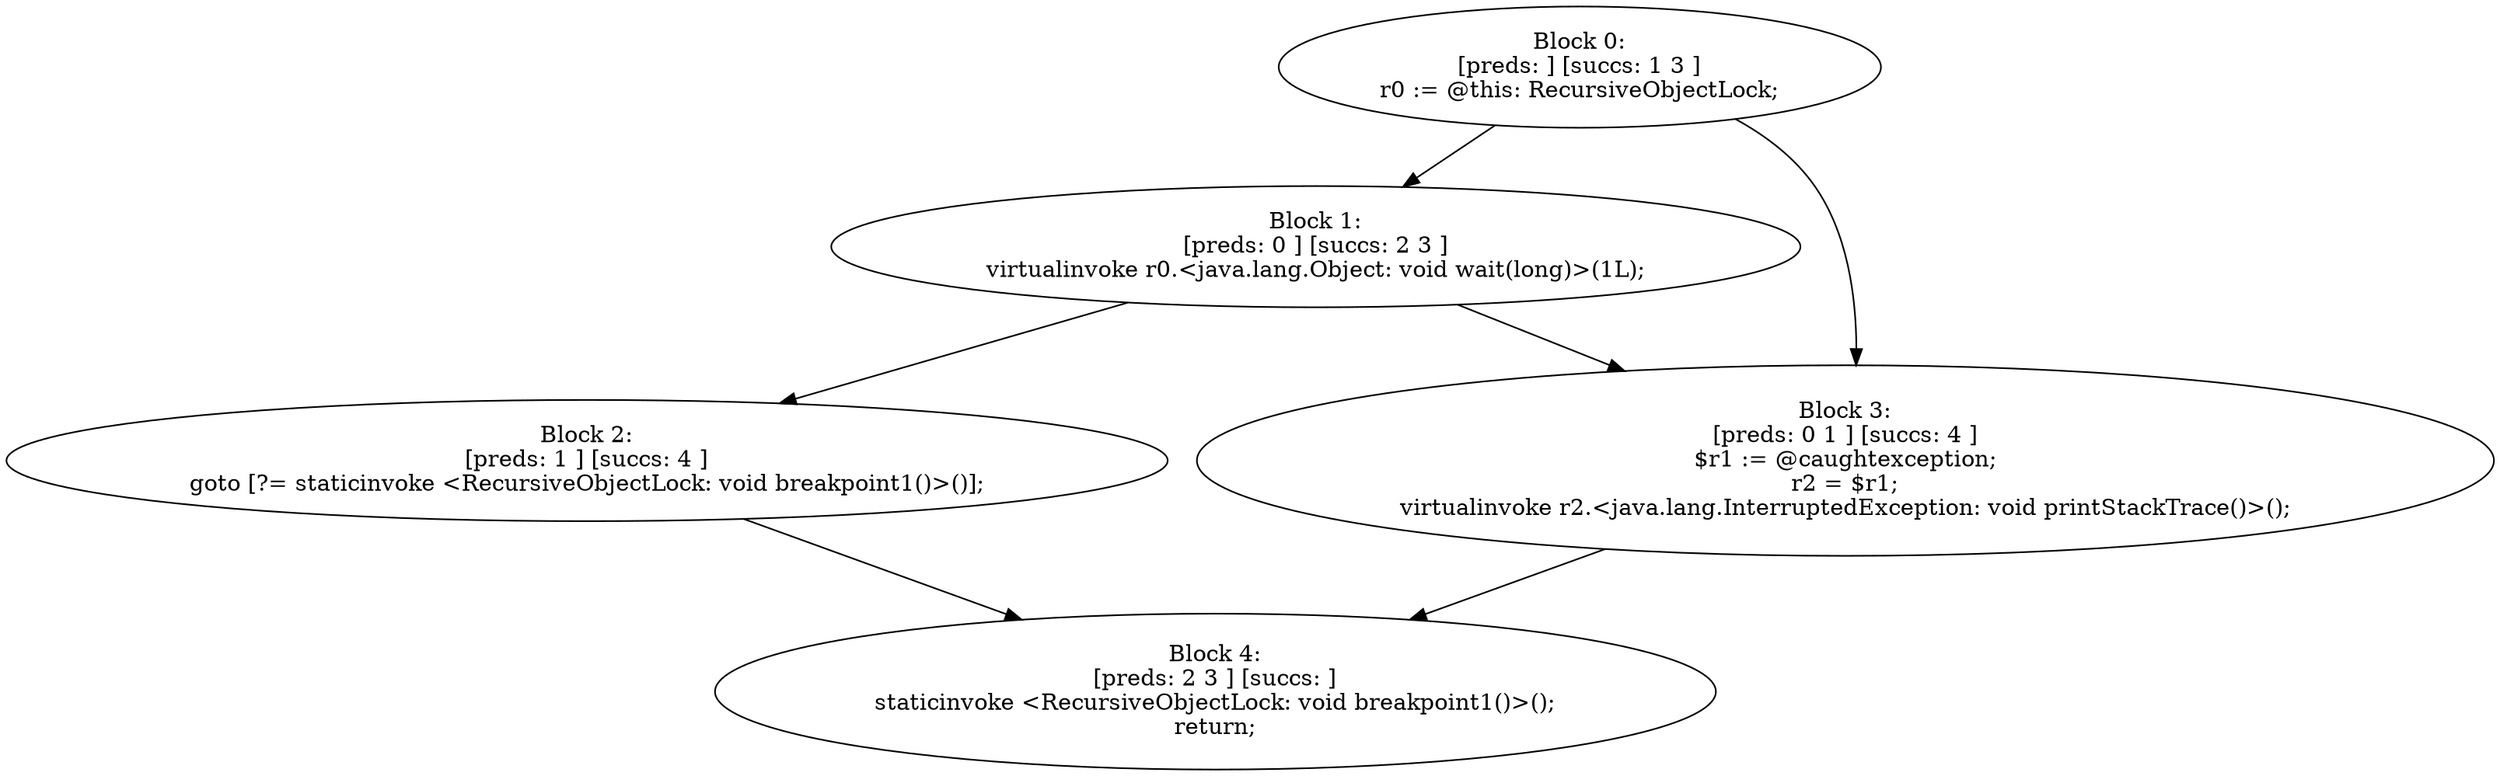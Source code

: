 digraph "unitGraph" {
    "Block 0:
[preds: ] [succs: 1 3 ]
r0 := @this: RecursiveObjectLock;
"
    "Block 1:
[preds: 0 ] [succs: 2 3 ]
virtualinvoke r0.<java.lang.Object: void wait(long)>(1L);
"
    "Block 2:
[preds: 1 ] [succs: 4 ]
goto [?= staticinvoke <RecursiveObjectLock: void breakpoint1()>()];
"
    "Block 3:
[preds: 0 1 ] [succs: 4 ]
$r1 := @caughtexception;
r2 = $r1;
virtualinvoke r2.<java.lang.InterruptedException: void printStackTrace()>();
"
    "Block 4:
[preds: 2 3 ] [succs: ]
staticinvoke <RecursiveObjectLock: void breakpoint1()>();
return;
"
    "Block 0:
[preds: ] [succs: 1 3 ]
r0 := @this: RecursiveObjectLock;
"->"Block 1:
[preds: 0 ] [succs: 2 3 ]
virtualinvoke r0.<java.lang.Object: void wait(long)>(1L);
";
    "Block 0:
[preds: ] [succs: 1 3 ]
r0 := @this: RecursiveObjectLock;
"->"Block 3:
[preds: 0 1 ] [succs: 4 ]
$r1 := @caughtexception;
r2 = $r1;
virtualinvoke r2.<java.lang.InterruptedException: void printStackTrace()>();
";
    "Block 1:
[preds: 0 ] [succs: 2 3 ]
virtualinvoke r0.<java.lang.Object: void wait(long)>(1L);
"->"Block 2:
[preds: 1 ] [succs: 4 ]
goto [?= staticinvoke <RecursiveObjectLock: void breakpoint1()>()];
";
    "Block 1:
[preds: 0 ] [succs: 2 3 ]
virtualinvoke r0.<java.lang.Object: void wait(long)>(1L);
"->"Block 3:
[preds: 0 1 ] [succs: 4 ]
$r1 := @caughtexception;
r2 = $r1;
virtualinvoke r2.<java.lang.InterruptedException: void printStackTrace()>();
";
    "Block 2:
[preds: 1 ] [succs: 4 ]
goto [?= staticinvoke <RecursiveObjectLock: void breakpoint1()>()];
"->"Block 4:
[preds: 2 3 ] [succs: ]
staticinvoke <RecursiveObjectLock: void breakpoint1()>();
return;
";
    "Block 3:
[preds: 0 1 ] [succs: 4 ]
$r1 := @caughtexception;
r2 = $r1;
virtualinvoke r2.<java.lang.InterruptedException: void printStackTrace()>();
"->"Block 4:
[preds: 2 3 ] [succs: ]
staticinvoke <RecursiveObjectLock: void breakpoint1()>();
return;
";
}
